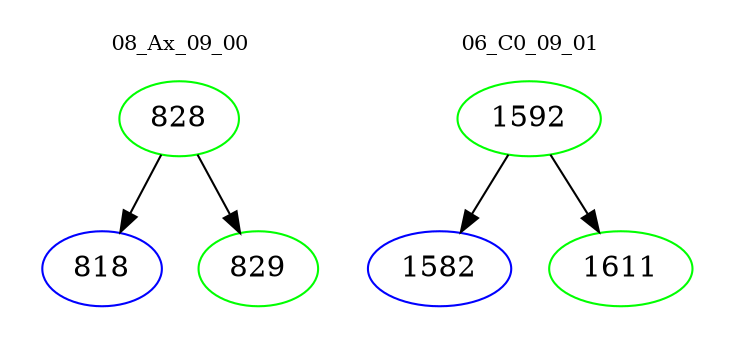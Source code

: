 digraph{
subgraph cluster_0 {
color = white
label = "08_Ax_09_00";
fontsize=10;
T0_828 [label="828", color="green"]
T0_828 -> T0_818 [color="black"]
T0_818 [label="818", color="blue"]
T0_828 -> T0_829 [color="black"]
T0_829 [label="829", color="green"]
}
subgraph cluster_1 {
color = white
label = "06_C0_09_01";
fontsize=10;
T1_1592 [label="1592", color="green"]
T1_1592 -> T1_1582 [color="black"]
T1_1582 [label="1582", color="blue"]
T1_1592 -> T1_1611 [color="black"]
T1_1611 [label="1611", color="green"]
}
}
